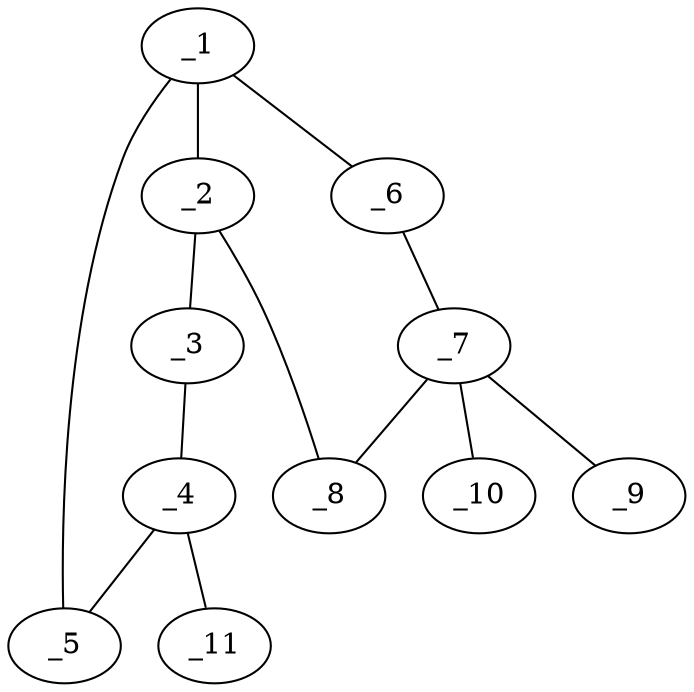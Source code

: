 graph molid607167 {
	_1	 [charge=0,
		chem=1,
		symbol="C  ",
		x="4.3479",
		y="0.5"];
	_2	 [charge=0,
		chem=1,
		symbol="C  ",
		x="4.3479",
		y="-0.5"];
	_1 -- _2	 [valence=1];
	_5	 [charge=0,
		chem=4,
		symbol="N  ",
		x="5.2989",
		y="0.809"];
	_1 -- _5	 [valence=1];
	_6	 [charge=0,
		chem=1,
		symbol="C  ",
		x="3.3968",
		y="0.809"];
	_1 -- _6	 [valence=1];
	_3	 [charge=0,
		chem=4,
		symbol="N  ",
		x="5.2989",
		y="-0.809"];
	_2 -- _3	 [valence=1];
	_8	 [charge=0,
		chem=1,
		symbol="C  ",
		x="3.3968",
		y="-0.809"];
	_2 -- _8	 [valence=1];
	_4	 [charge=0,
		chem=1,
		symbol="C  ",
		x="5.8867",
		y=0];
	_3 -- _4	 [valence=1];
	_4 -- _5	 [valence=1];
	_11	 [charge=0,
		chem=2,
		symbol="O  ",
		x="6.8867",
		y=0];
	_4 -- _11	 [valence=2];
	_7	 [charge=0,
		chem=5,
		symbol="S  ",
		x="2.809",
		y=0];
	_6 -- _7	 [valence=1];
	_7 -- _8	 [valence=1];
	_9	 [charge=0,
		chem=2,
		symbol="O  ",
		x=2,
		y="-0.5878"];
	_7 -- _9	 [valence=2];
	_10	 [charge=0,
		chem=2,
		symbol="O  ",
		x=2,
		y="0.5878"];
	_7 -- _10	 [valence=2];
}
